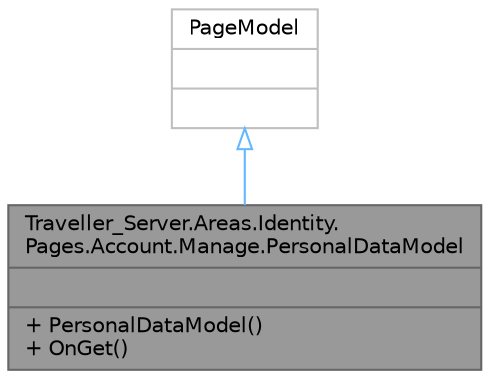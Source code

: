 digraph "Traveller_Server.Areas.Identity.Pages.Account.Manage.PersonalDataModel"
{
 // LATEX_PDF_SIZE
  bgcolor="transparent";
  edge [fontname=Helvetica,fontsize=10,labelfontname=Helvetica,labelfontsize=10];
  node [fontname=Helvetica,fontsize=10,shape=box,height=0.2,width=0.4];
  Node1 [shape=record,label="{Traveller_Server.Areas.Identity.\lPages.Account.Manage.PersonalDataModel\n||+ PersonalDataModel()\l+ OnGet()\l}",height=0.2,width=0.4,color="gray40", fillcolor="grey60", style="filled", fontcolor="black",tooltip=" "];
  Node2 -> Node1 [dir="back",color="steelblue1",style="solid",arrowtail="onormal"];
  Node2 [shape=record,label="{PageModel\n||}",height=0.2,width=0.4,color="grey75", fillcolor="white", style="filled",tooltip=" "];
}
